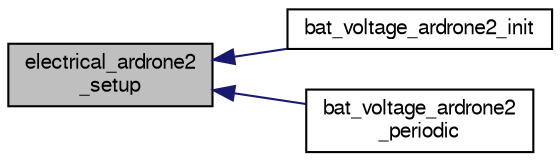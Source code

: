 digraph "electrical_ardrone2_setup"
{
  edge [fontname="FreeSans",fontsize="10",labelfontname="FreeSans",labelfontsize="10"];
  node [fontname="FreeSans",fontsize="10",shape=record];
  rankdir="LR";
  Node1 [label="electrical_ardrone2\l_setup",height=0.2,width=0.4,color="black", fillcolor="grey75", style="filled", fontcolor="black"];
  Node1 -> Node2 [dir="back",color="midnightblue",fontsize="10",style="solid",fontname="FreeSans"];
  Node2 [label="bat_voltage_ardrone2_init",height=0.2,width=0.4,color="black", fillcolor="white", style="filled",URL="$bat__voltage__ardrone2_8h.html#ab9af5b4a5c98f740f8a494b3e13b6b5c"];
  Node1 -> Node3 [dir="back",color="midnightblue",fontsize="10",style="solid",fontname="FreeSans"];
  Node3 [label="bat_voltage_ardrone2\l_periodic",height=0.2,width=0.4,color="black", fillcolor="white", style="filled",URL="$bat__voltage__ardrone2_8h.html#a29f655da1d6e283a278fa280cc567b01"];
}
